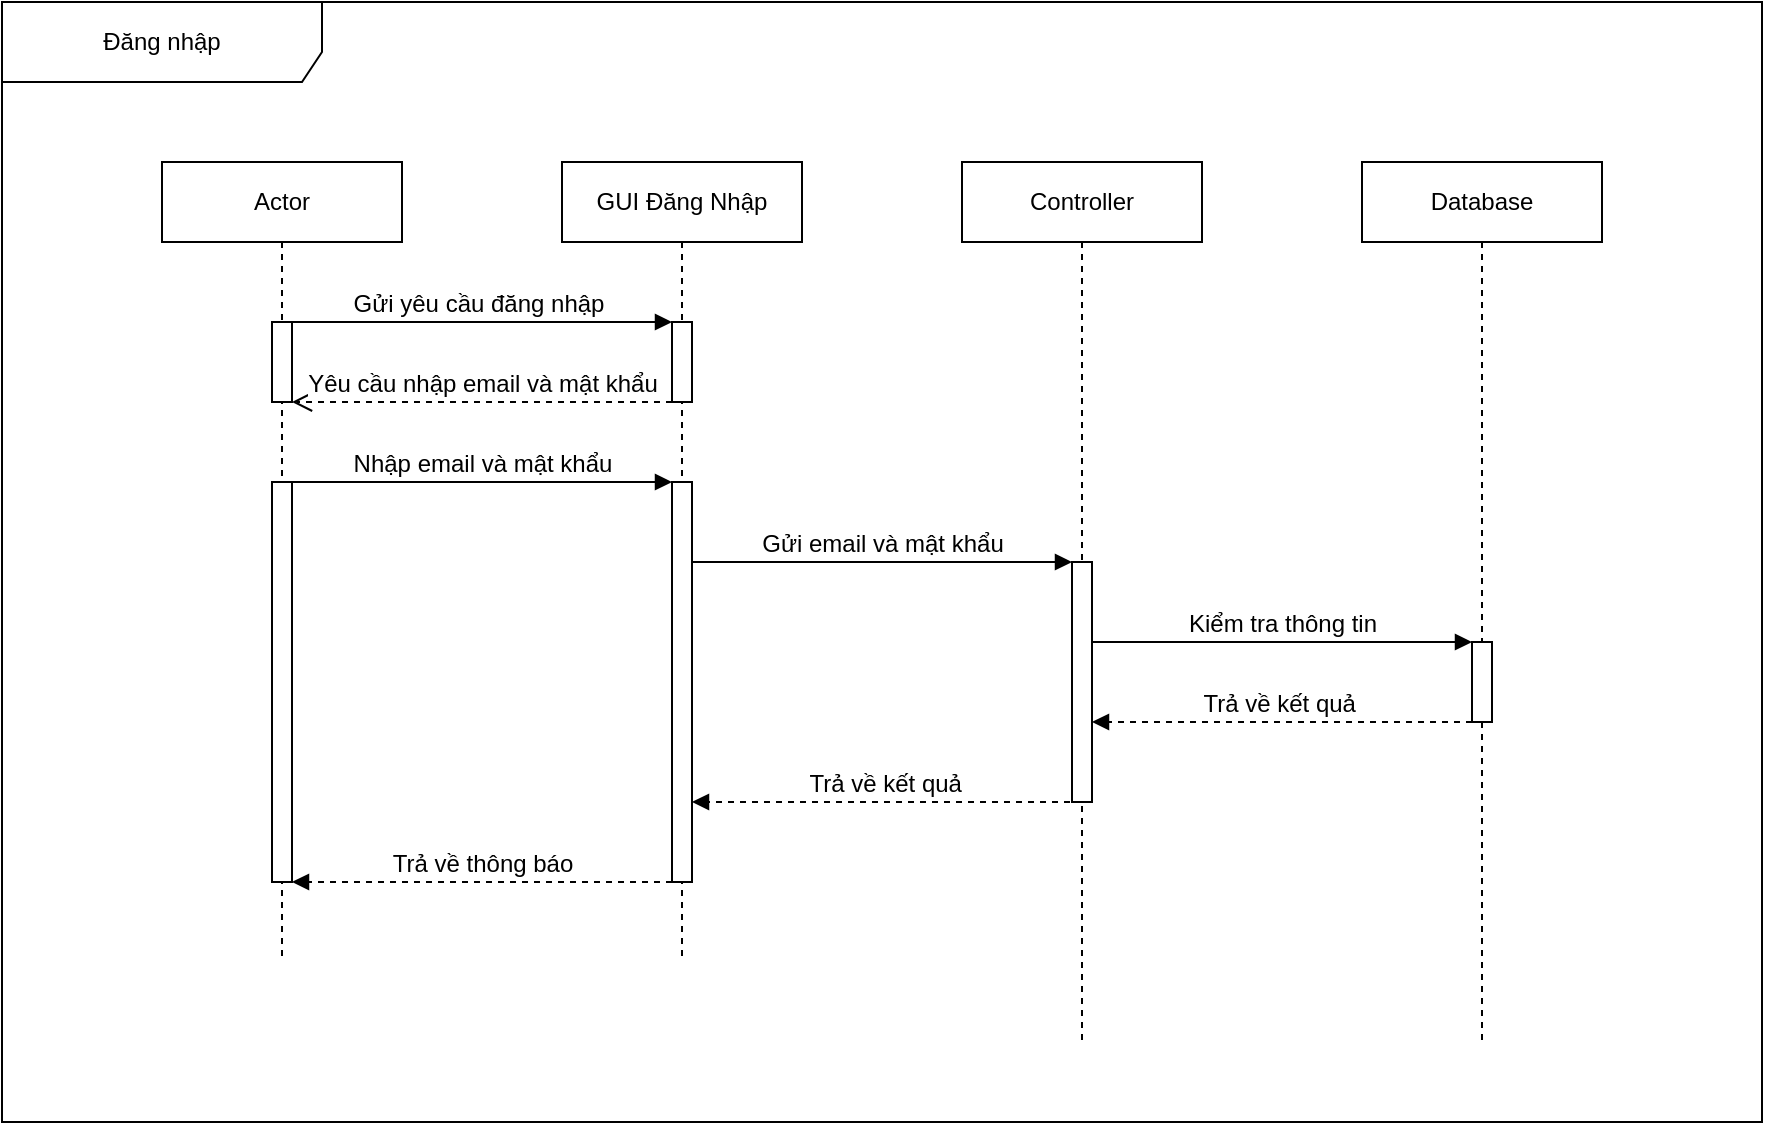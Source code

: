 <mxfile version="21.5.0" type="github" pages="5">
  <diagram name="Trang-1" id="kqEvBP3gmFzNLYqOB89x">
    <mxGraphModel dx="1050" dy="570" grid="1" gridSize="10" guides="1" tooltips="1" connect="1" arrows="1" fold="1" page="1" pageScale="1" pageWidth="827" pageHeight="1169" math="0" shadow="0">
      <root>
        <mxCell id="0" />
        <mxCell id="1" parent="0" />
        <mxCell id="eLs_Z7yCT-JtaALUKhyU-36" value="Actor" style="shape=umlLifeline;perimeter=lifelinePerimeter;whiteSpace=wrap;html=1;container=1;dropTarget=0;collapsible=0;recursiveResize=0;outlineConnect=0;portConstraint=eastwest;newEdgeStyle={&quot;edgeStyle&quot;:&quot;elbowEdgeStyle&quot;,&quot;elbow&quot;:&quot;vertical&quot;,&quot;curved&quot;:0,&quot;rounded&quot;:0};fontSize=12;" parent="1" vertex="1">
          <mxGeometry x="80" y="80" width="120" height="400" as="geometry" />
        </mxCell>
        <mxCell id="eLs_Z7yCT-JtaALUKhyU-21" value="Đăng nhập" style="shape=umlFrame;whiteSpace=wrap;html=1;pointerEvents=0;width=160;height=40;fontSize=12;" parent="1" vertex="1">
          <mxGeometry width="880" height="560" as="geometry" />
        </mxCell>
        <mxCell id="eLs_Z7yCT-JtaALUKhyU-37" value="GUI Đăng Nhập" style="shape=umlLifeline;perimeter=lifelinePerimeter;whiteSpace=wrap;html=1;container=1;dropTarget=0;collapsible=0;recursiveResize=0;outlineConnect=0;portConstraint=eastwest;newEdgeStyle={&quot;edgeStyle&quot;:&quot;elbowEdgeStyle&quot;,&quot;elbow&quot;:&quot;vertical&quot;,&quot;curved&quot;:0,&quot;rounded&quot;:0};fontSize=12;" parent="1" vertex="1">
          <mxGeometry x="280" y="80" width="120" height="400" as="geometry" />
        </mxCell>
        <mxCell id="eLs_Z7yCT-JtaALUKhyU-54" value="" style="html=1;points=[];perimeter=orthogonalPerimeter;outlineConnect=0;targetShapes=umlLifeline;portConstraint=eastwest;newEdgeStyle={&quot;edgeStyle&quot;:&quot;elbowEdgeStyle&quot;,&quot;elbow&quot;:&quot;vertical&quot;,&quot;curved&quot;:0,&quot;rounded&quot;:0};fontSize=12;" parent="eLs_Z7yCT-JtaALUKhyU-37" vertex="1">
          <mxGeometry x="55" y="80" width="10" height="40" as="geometry" />
        </mxCell>
        <mxCell id="eLs_Z7yCT-JtaALUKhyU-60" value="" style="html=1;points=[];perimeter=orthogonalPerimeter;outlineConnect=0;targetShapes=umlLifeline;portConstraint=eastwest;newEdgeStyle={&quot;edgeStyle&quot;:&quot;elbowEdgeStyle&quot;,&quot;elbow&quot;:&quot;vertical&quot;,&quot;curved&quot;:0,&quot;rounded&quot;:0};fontSize=12;" parent="eLs_Z7yCT-JtaALUKhyU-37" vertex="1">
          <mxGeometry x="55" y="160" width="10" height="200" as="geometry" />
        </mxCell>
        <mxCell id="eLs_Z7yCT-JtaALUKhyU-38" value="Controller" style="shape=umlLifeline;perimeter=lifelinePerimeter;whiteSpace=wrap;html=1;container=1;dropTarget=0;collapsible=0;recursiveResize=0;outlineConnect=0;portConstraint=eastwest;newEdgeStyle={&quot;edgeStyle&quot;:&quot;elbowEdgeStyle&quot;,&quot;elbow&quot;:&quot;vertical&quot;,&quot;curved&quot;:0,&quot;rounded&quot;:0};fontSize=12;" parent="1" vertex="1">
          <mxGeometry x="480" y="80" width="120" height="440" as="geometry" />
        </mxCell>
        <mxCell id="eLs_Z7yCT-JtaALUKhyU-62" value="" style="html=1;points=[];perimeter=orthogonalPerimeter;outlineConnect=0;targetShapes=umlLifeline;portConstraint=eastwest;newEdgeStyle={&quot;edgeStyle&quot;:&quot;elbowEdgeStyle&quot;,&quot;elbow&quot;:&quot;vertical&quot;,&quot;curved&quot;:0,&quot;rounded&quot;:0};fontSize=12;" parent="eLs_Z7yCT-JtaALUKhyU-38" vertex="1">
          <mxGeometry x="55" y="200" width="10" height="120" as="geometry" />
        </mxCell>
        <mxCell id="eLs_Z7yCT-JtaALUKhyU-40" value="Database" style="shape=umlLifeline;perimeter=lifelinePerimeter;whiteSpace=wrap;html=1;container=1;dropTarget=0;collapsible=0;recursiveResize=0;outlineConnect=0;portConstraint=eastwest;newEdgeStyle={&quot;edgeStyle&quot;:&quot;elbowEdgeStyle&quot;,&quot;elbow&quot;:&quot;vertical&quot;,&quot;curved&quot;:0,&quot;rounded&quot;:0};fontSize=12;" parent="1" vertex="1">
          <mxGeometry x="680" y="80" width="120" height="440" as="geometry" />
        </mxCell>
        <mxCell id="Iel6YBhDBj-P99PpnSut-1" value="" style="html=1;points=[];perimeter=orthogonalPerimeter;outlineConnect=0;targetShapes=umlLifeline;portConstraint=eastwest;newEdgeStyle={&quot;edgeStyle&quot;:&quot;elbowEdgeStyle&quot;,&quot;elbow&quot;:&quot;vertical&quot;,&quot;curved&quot;:0,&quot;rounded&quot;:0};fontSize=12;" vertex="1" parent="eLs_Z7yCT-JtaALUKhyU-40">
          <mxGeometry x="55" y="240" width="10" height="40" as="geometry" />
        </mxCell>
        <mxCell id="eLs_Z7yCT-JtaALUKhyU-55" value="Gửi yêu cầu đăng nhập" style="html=1;verticalAlign=bottom;endArrow=block;edgeStyle=elbowEdgeStyle;elbow=vertical;curved=0;rounded=0;fontSize=12;" parent="1" source="eLs_Z7yCT-JtaALUKhyU-36" target="eLs_Z7yCT-JtaALUKhyU-54" edge="1">
          <mxGeometry relative="1" as="geometry">
            <mxPoint x="260" y="210" as="sourcePoint" />
            <Array as="points">
              <mxPoint x="290" y="160" />
            </Array>
          </mxGeometry>
        </mxCell>
        <mxCell id="eLs_Z7yCT-JtaALUKhyU-56" value="Yêu cầu nhập email và mật khẩu" style="html=1;verticalAlign=bottom;endArrow=open;dashed=1;endSize=8;edgeStyle=elbowEdgeStyle;elbow=vertical;curved=0;rounded=0;fontSize=12;" parent="1" source="eLs_Z7yCT-JtaALUKhyU-54" target="Iel6YBhDBj-P99PpnSut-2" edge="1">
          <mxGeometry relative="1" as="geometry">
            <mxPoint x="140" y="200" as="targetPoint" />
            <Array as="points">
              <mxPoint x="230" y="200" />
              <mxPoint x="300" y="240" />
            </Array>
          </mxGeometry>
        </mxCell>
        <mxCell id="eLs_Z7yCT-JtaALUKhyU-57" value="" style="html=1;points=[];perimeter=orthogonalPerimeter;outlineConnect=0;targetShapes=umlLifeline;portConstraint=eastwest;newEdgeStyle={&quot;edgeStyle&quot;:&quot;elbowEdgeStyle&quot;,&quot;elbow&quot;:&quot;vertical&quot;,&quot;curved&quot;:0,&quot;rounded&quot;:0};fontSize=12;" parent="1" vertex="1">
          <mxGeometry x="135" y="240" width="10" height="200" as="geometry" />
        </mxCell>
        <mxCell id="eLs_Z7yCT-JtaALUKhyU-61" value="Nhập email và mật khẩu" style="html=1;verticalAlign=bottom;endArrow=block;edgeStyle=elbowEdgeStyle;elbow=vertical;curved=0;rounded=0;fontSize=12;" parent="1" source="eLs_Z7yCT-JtaALUKhyU-57" target="eLs_Z7yCT-JtaALUKhyU-60" edge="1">
          <mxGeometry relative="1" as="geometry">
            <mxPoint x="140" y="320" as="sourcePoint" />
            <Array as="points">
              <mxPoint x="210" y="240" />
              <mxPoint x="250" y="280" />
              <mxPoint x="290" y="320" />
            </Array>
          </mxGeometry>
        </mxCell>
        <mxCell id="eLs_Z7yCT-JtaALUKhyU-69" value="Trả về kết quả&amp;nbsp;" style="html=1;verticalAlign=bottom;endArrow=block;edgeStyle=elbowEdgeStyle;elbow=vertical;curved=0;rounded=0;dashed=1;fontSize=12;" parent="1" source="Iel6YBhDBj-P99PpnSut-1" target="eLs_Z7yCT-JtaALUKhyU-62" edge="1">
          <mxGeometry relative="1" as="geometry">
            <mxPoint x="739.5" y="400" as="sourcePoint" />
            <Array as="points">
              <mxPoint x="660" y="360" />
              <mxPoint x="630" y="540" />
              <mxPoint x="680" y="630" />
              <mxPoint x="670" y="540" />
              <mxPoint x="620" y="580" />
              <mxPoint x="520" y="580" />
              <mxPoint x="690" y="620" />
              <mxPoint x="700" y="510" />
            </Array>
            <mxPoint x="539.5" y="400" as="targetPoint" />
            <mxPoint as="offset" />
          </mxGeometry>
        </mxCell>
        <mxCell id="eLs_Z7yCT-JtaALUKhyU-70" value="Trả về thông báo" style="html=1;verticalAlign=bottom;endArrow=block;edgeStyle=elbowEdgeStyle;elbow=vertical;curved=0;rounded=0;dashed=1;fontSize=12;" parent="1" source="eLs_Z7yCT-JtaALUKhyU-60" edge="1" target="eLs_Z7yCT-JtaALUKhyU-57">
          <mxGeometry relative="1" as="geometry">
            <mxPoint x="540" y="480" as="sourcePoint" />
            <Array as="points">
              <mxPoint x="150" y="440" />
              <mxPoint x="230" y="480" />
              <mxPoint x="250" y="440" />
              <mxPoint x="220" y="480" />
              <mxPoint x="420" y="520" />
              <mxPoint x="320" y="520" />
              <mxPoint x="490" y="560" />
              <mxPoint x="500" y="450" />
            </Array>
            <mxPoint x="140" y="440" as="targetPoint" />
            <mxPoint as="offset" />
          </mxGeometry>
        </mxCell>
        <mxCell id="eLs_Z7yCT-JtaALUKhyU-63" value="Gửi email và mật khẩu" style="html=1;verticalAlign=bottom;endArrow=block;edgeStyle=elbowEdgeStyle;elbow=vertical;curved=0;rounded=0;fontSize=12;" parent="1" source="eLs_Z7yCT-JtaALUKhyU-60" target="eLs_Z7yCT-JtaALUKhyU-62" edge="1">
          <mxGeometry relative="1" as="geometry">
            <mxPoint x="350" y="280" as="sourcePoint" />
            <Array as="points">
              <mxPoint x="450" y="280" />
              <mxPoint x="490" y="360" />
            </Array>
          </mxGeometry>
        </mxCell>
        <mxCell id="eLs_Z7yCT-JtaALUKhyU-66" value="Kiểm tra thông tin" style="html=1;verticalAlign=bottom;endArrow=block;edgeStyle=elbowEdgeStyle;elbow=vertical;curved=0;rounded=0;fontSize=12;" parent="1" source="eLs_Z7yCT-JtaALUKhyU-62" edge="1">
          <mxGeometry relative="1" as="geometry">
            <mxPoint x="550" y="320" as="sourcePoint" />
            <Array as="points">
              <mxPoint x="610" y="320" />
              <mxPoint x="580" y="280" />
              <mxPoint x="650" y="360" />
              <mxPoint x="690" y="400" />
            </Array>
            <mxPoint x="735" y="320" as="targetPoint" />
          </mxGeometry>
        </mxCell>
        <mxCell id="TIxTMh1Pb6L9ksQE2Itz-3" value="Trả về kết quả&amp;nbsp;" style="html=1;verticalAlign=bottom;endArrow=block;edgeStyle=elbowEdgeStyle;elbow=vertical;curved=0;rounded=0;dashed=1;fontSize=12;" edge="1" parent="1" target="eLs_Z7yCT-JtaALUKhyU-60">
          <mxGeometry relative="1" as="geometry">
            <mxPoint x="540" y="400" as="sourcePoint" />
            <Array as="points">
              <mxPoint x="490" y="400" />
              <mxPoint x="447.75" y="440" />
              <mxPoint x="427.75" y="580" />
              <mxPoint x="477.75" y="670" />
              <mxPoint x="467.75" y="580" />
              <mxPoint x="417.75" y="620" />
              <mxPoint x="317.75" y="620" />
              <mxPoint x="487.75" y="660" />
              <mxPoint x="497.75" y="550" />
            </Array>
            <mxPoint x="380" y="450" as="targetPoint" />
            <mxPoint as="offset" />
          </mxGeometry>
        </mxCell>
        <mxCell id="Iel6YBhDBj-P99PpnSut-2" value="" style="html=1;points=[];perimeter=orthogonalPerimeter;outlineConnect=0;targetShapes=umlLifeline;portConstraint=eastwest;newEdgeStyle={&quot;edgeStyle&quot;:&quot;elbowEdgeStyle&quot;,&quot;elbow&quot;:&quot;vertical&quot;,&quot;curved&quot;:0,&quot;rounded&quot;:0};fontSize=12;" vertex="1" parent="1">
          <mxGeometry x="135" y="160" width="10" height="40" as="geometry" />
        </mxCell>
      </root>
    </mxGraphModel>
  </diagram>
  <diagram id="C_eQj2V3PmS9JnJ9E9m8" name="đăng ký">
    <mxGraphModel dx="1235" dy="671" grid="1" gridSize="10" guides="1" tooltips="1" connect="1" arrows="1" fold="1" page="1" pageScale="1" pageWidth="827" pageHeight="1169" math="0" shadow="0">
      <root>
        <mxCell id="0" />
        <mxCell id="1" parent="0" />
        <mxCell id="uPuSr0p0KBHJuXVwxueS-1" value="Actor" style="shape=umlLifeline;perimeter=lifelinePerimeter;whiteSpace=wrap;html=1;container=1;dropTarget=0;collapsible=0;recursiveResize=0;outlineConnect=0;portConstraint=eastwest;newEdgeStyle={&quot;edgeStyle&quot;:&quot;elbowEdgeStyle&quot;,&quot;elbow&quot;:&quot;vertical&quot;,&quot;curved&quot;:0,&quot;rounded&quot;:0};fontSize=12;" parent="1" vertex="1">
          <mxGeometry x="80" y="80" width="120" height="440" as="geometry" />
        </mxCell>
        <mxCell id="uPuSr0p0KBHJuXVwxueS-2" value="Đăng ký" style="shape=umlFrame;whiteSpace=wrap;html=1;pointerEvents=0;width=160;height=40;fontSize=12;" parent="1" vertex="1">
          <mxGeometry width="880" height="600" as="geometry" />
        </mxCell>
        <mxCell id="uPuSr0p0KBHJuXVwxueS-3" value="GUI Đăng Ký" style="shape=umlLifeline;perimeter=lifelinePerimeter;whiteSpace=wrap;html=1;container=1;dropTarget=0;collapsible=0;recursiveResize=0;outlineConnect=0;portConstraint=eastwest;newEdgeStyle={&quot;edgeStyle&quot;:&quot;elbowEdgeStyle&quot;,&quot;elbow&quot;:&quot;vertical&quot;,&quot;curved&quot;:0,&quot;rounded&quot;:0};fontSize=12;" parent="1" vertex="1">
          <mxGeometry x="280" y="80" width="120" height="440" as="geometry" />
        </mxCell>
        <mxCell id="uPuSr0p0KBHJuXVwxueS-4" value="" style="html=1;points=[];perimeter=orthogonalPerimeter;outlineConnect=0;targetShapes=umlLifeline;portConstraint=eastwest;newEdgeStyle={&quot;edgeStyle&quot;:&quot;elbowEdgeStyle&quot;,&quot;elbow&quot;:&quot;vertical&quot;,&quot;curved&quot;:0,&quot;rounded&quot;:0};fontSize=12;" parent="uPuSr0p0KBHJuXVwxueS-3" vertex="1">
          <mxGeometry x="55" y="80" width="10" height="40" as="geometry" />
        </mxCell>
        <mxCell id="uPuSr0p0KBHJuXVwxueS-5" value="" style="html=1;points=[];perimeter=orthogonalPerimeter;outlineConnect=0;targetShapes=umlLifeline;portConstraint=eastwest;newEdgeStyle={&quot;edgeStyle&quot;:&quot;elbowEdgeStyle&quot;,&quot;elbow&quot;:&quot;vertical&quot;,&quot;curved&quot;:0,&quot;rounded&quot;:0};fontSize=12;" parent="uPuSr0p0KBHJuXVwxueS-3" vertex="1">
          <mxGeometry x="55" y="160" width="10" height="240" as="geometry" />
        </mxCell>
        <mxCell id="uPuSr0p0KBHJuXVwxueS-6" value="Controller" style="shape=umlLifeline;perimeter=lifelinePerimeter;whiteSpace=wrap;html=1;container=1;dropTarget=0;collapsible=0;recursiveResize=0;outlineConnect=0;portConstraint=eastwest;newEdgeStyle={&quot;edgeStyle&quot;:&quot;elbowEdgeStyle&quot;,&quot;elbow&quot;:&quot;vertical&quot;,&quot;curved&quot;:0,&quot;rounded&quot;:0};fontSize=12;" parent="1" vertex="1">
          <mxGeometry x="480" y="80" width="120" height="440" as="geometry" />
        </mxCell>
        <mxCell id="huvKDksGNeh_3LdVtkQy-6" value="&lt;font style=&quot;font-size: 12px;&quot;&gt;Kiểm tra thông tin&lt;/font&gt;" style="html=1;align=left;spacingLeft=2;endArrow=block;rounded=0;edgeStyle=orthogonalEdgeStyle;curved=0;rounded=0;fontSize=12;" edge="1" target="huvKDksGNeh_3LdVtkQy-5" parent="uPuSr0p0KBHJuXVwxueS-6">
          <mxGeometry x="-0.009" relative="1" as="geometry">
            <mxPoint x="65" y="210" as="sourcePoint" />
            <Array as="points">
              <mxPoint x="95" y="240" />
            </Array>
            <mxPoint as="offset" />
          </mxGeometry>
        </mxCell>
        <mxCell id="huvKDksGNeh_3LdVtkQy-9" value="" style="html=1;points=[];perimeter=orthogonalPerimeter;outlineConnect=0;targetShapes=umlLifeline;portConstraint=eastwest;newEdgeStyle={&quot;edgeStyle&quot;:&quot;elbowEdgeStyle&quot;,&quot;elbow&quot;:&quot;vertical&quot;,&quot;curved&quot;:0,&quot;rounded&quot;:0};fontSize=12;" vertex="1" parent="uPuSr0p0KBHJuXVwxueS-6">
          <mxGeometry x="55" y="200" width="10" height="160" as="geometry" />
        </mxCell>
        <mxCell id="huvKDksGNeh_3LdVtkQy-5" value="" style="html=1;points=[];perimeter=orthogonalPerimeter;outlineConnect=0;targetShapes=umlLifeline;portConstraint=eastwest;newEdgeStyle={&quot;edgeStyle&quot;:&quot;elbowEdgeStyle&quot;,&quot;elbow&quot;:&quot;vertical&quot;,&quot;curved&quot;:0,&quot;rounded&quot;:0};fontSize=12;" vertex="1" parent="uPuSr0p0KBHJuXVwxueS-6">
          <mxGeometry x="60" y="220" width="10" height="40" as="geometry" />
        </mxCell>
        <mxCell id="uPuSr0p0KBHJuXVwxueS-8" value="Database" style="shape=umlLifeline;perimeter=lifelinePerimeter;whiteSpace=wrap;html=1;container=1;dropTarget=0;collapsible=0;recursiveResize=0;outlineConnect=0;portConstraint=eastwest;newEdgeStyle={&quot;edgeStyle&quot;:&quot;elbowEdgeStyle&quot;,&quot;elbow&quot;:&quot;vertical&quot;,&quot;curved&quot;:0,&quot;rounded&quot;:0};fontSize=12;" parent="1" vertex="1">
          <mxGeometry x="680" y="80" width="120" height="440" as="geometry" />
        </mxCell>
        <mxCell id="FFUo3Mtsr4WiagSzHuj0-2" value="" style="html=1;points=[];perimeter=orthogonalPerimeter;outlineConnect=0;targetShapes=umlLifeline;portConstraint=eastwest;newEdgeStyle={&quot;edgeStyle&quot;:&quot;elbowEdgeStyle&quot;,&quot;elbow&quot;:&quot;vertical&quot;,&quot;curved&quot;:0,&quot;rounded&quot;:0};fontSize=12;" parent="uPuSr0p0KBHJuXVwxueS-8" vertex="1">
          <mxGeometry x="55" y="280" width="10" height="40" as="geometry" />
        </mxCell>
        <mxCell id="FFUo3Mtsr4WiagSzHuj0-3" value="&lt;font style=&quot;font-size: 12px;&quot;&gt;Thêm vào CSDL&lt;/font&gt;" style="html=1;verticalAlign=bottom;endArrow=block;edgeStyle=elbowEdgeStyle;elbow=vertical;curved=0;rounded=0;fontSize=12;" parent="uPuSr0p0KBHJuXVwxueS-8" edge="1" target="FFUo3Mtsr4WiagSzHuj0-2">
          <mxGeometry x="-0.003" relative="1" as="geometry">
            <mxPoint x="-135" y="280" as="sourcePoint" />
            <Array as="points">
              <mxPoint x="-90" y="280" />
              <mxPoint x="-40" y="270" />
              <mxPoint x="-20" y="320" />
              <mxPoint x="-70" y="320" />
              <mxPoint x="-100" y="280" />
              <mxPoint x="-30" y="360" />
              <mxPoint x="10" y="400" />
            </Array>
            <mxPoint x="60" y="320" as="targetPoint" />
            <mxPoint as="offset" />
          </mxGeometry>
        </mxCell>
        <mxCell id="uPuSr0p0KBHJuXVwxueS-15" value="&lt;font style=&quot;font-size: 12px;&quot;&gt;Trả về kết quả&amp;nbsp;&lt;/font&gt;" style="html=1;verticalAlign=bottom;endArrow=block;edgeStyle=elbowEdgeStyle;elbow=vertical;curved=0;rounded=0;dashed=1;fontSize=12;" parent="uPuSr0p0KBHJuXVwxueS-8" source="FFUo3Mtsr4WiagSzHuj0-2" edge="1">
          <mxGeometry relative="1" as="geometry">
            <mxPoint x="-125" y="290" as="sourcePoint" />
            <Array as="points">
              <mxPoint x="-40" y="320" />
              <mxPoint y="450" />
              <mxPoint x="-10" y="360" />
              <mxPoint x="-60" y="400" />
              <mxPoint x="-160" y="400" />
              <mxPoint x="10" y="440" />
              <mxPoint x="20" y="330" />
            </Array>
            <mxPoint x="-135" y="320" as="targetPoint" />
            <mxPoint as="offset" />
          </mxGeometry>
        </mxCell>
        <mxCell id="uPuSr0p0KBHJuXVwxueS-11" value="&lt;font style=&quot;font-size: 12px;&quot;&gt;Gửi yêu cầu đăng ký&lt;/font&gt;" style="html=1;verticalAlign=bottom;endArrow=block;edgeStyle=elbowEdgeStyle;elbow=vertical;curved=0;rounded=0;fontSize=12;" parent="1" source="uPuSr0p0KBHJuXVwxueS-1" target="uPuSr0p0KBHJuXVwxueS-4" edge="1">
          <mxGeometry relative="1" as="geometry">
            <mxPoint x="260" y="210" as="sourcePoint" />
            <Array as="points">
              <mxPoint x="290" y="160" />
            </Array>
          </mxGeometry>
        </mxCell>
        <mxCell id="uPuSr0p0KBHJuXVwxueS-12" value="&lt;font style=&quot;font-size: 12px;&quot;&gt;Yêu cầu nhập thông tin đăng ký&lt;/font&gt;" style="html=1;verticalAlign=bottom;endArrow=open;dashed=1;endSize=8;edgeStyle=elbowEdgeStyle;elbow=vertical;curved=0;rounded=0;fontSize=12;" parent="1" source="uPuSr0p0KBHJuXVwxueS-4" target="huvKDksGNeh_3LdVtkQy-1" edge="1">
          <mxGeometry relative="1" as="geometry">
            <mxPoint x="260" y="285" as="targetPoint" />
            <Array as="points">
              <mxPoint x="230" y="200" />
              <mxPoint x="300" y="240" />
            </Array>
            <mxPoint as="offset" />
          </mxGeometry>
        </mxCell>
        <mxCell id="uPuSr0p0KBHJuXVwxueS-13" value="" style="html=1;points=[];perimeter=orthogonalPerimeter;outlineConnect=0;targetShapes=umlLifeline;portConstraint=eastwest;newEdgeStyle={&quot;edgeStyle&quot;:&quot;elbowEdgeStyle&quot;,&quot;elbow&quot;:&quot;vertical&quot;,&quot;curved&quot;:0,&quot;rounded&quot;:0};fontSize=12;" parent="1" vertex="1">
          <mxGeometry x="135" y="240" width="10" height="240" as="geometry" />
        </mxCell>
        <mxCell id="uPuSr0p0KBHJuXVwxueS-14" value="Nhập đầy đủ thông tin" style="html=1;verticalAlign=bottom;endArrow=block;edgeStyle=elbowEdgeStyle;elbow=vertical;curved=0;rounded=0;fontSize=12;" parent="1" source="uPuSr0p0KBHJuXVwxueS-13" target="uPuSr0p0KBHJuXVwxueS-5" edge="1">
          <mxGeometry relative="1" as="geometry">
            <mxPoint x="140" y="320" as="sourcePoint" />
            <Array as="points">
              <mxPoint x="210" y="240" />
              <mxPoint x="250" y="280" />
              <mxPoint x="290" y="320" />
            </Array>
            <mxPoint as="offset" />
          </mxGeometry>
        </mxCell>
        <mxCell id="uPuSr0p0KBHJuXVwxueS-16" value="&lt;font style=&quot;font-size: 12px;&quot;&gt;Trả về thông báo&lt;/font&gt;" style="html=1;verticalAlign=bottom;endArrow=block;edgeStyle=elbowEdgeStyle;elbow=vertical;curved=0;rounded=0;dashed=1;fontSize=12;" parent="1" source="uPuSr0p0KBHJuXVwxueS-3" edge="1" target="uPuSr0p0KBHJuXVwxueS-13">
          <mxGeometry relative="1" as="geometry">
            <mxPoint x="540" y="480" as="sourcePoint" />
            <Array as="points">
              <mxPoint x="220" y="480" />
              <mxPoint x="420" y="520" />
              <mxPoint x="320" y="520" />
              <mxPoint x="490" y="560" />
              <mxPoint x="500" y="450" />
            </Array>
            <mxPoint x="140" y="480" as="targetPoint" />
            <mxPoint as="offset" />
          </mxGeometry>
        </mxCell>
        <mxCell id="uPuSr0p0KBHJuXVwxueS-17" value="&lt;font style=&quot;font-size: 12px;&quot;&gt;Gửi thông tin đăng ký&lt;/font&gt;" style="html=1;verticalAlign=bottom;endArrow=block;edgeStyle=elbowEdgeStyle;elbow=vertical;curved=0;rounded=0;fontSize=12;" parent="1" source="uPuSr0p0KBHJuXVwxueS-5" edge="1">
          <mxGeometry relative="1" as="geometry">
            <mxPoint x="345" y="320" as="sourcePoint" />
            <Array as="points">
              <mxPoint x="450" y="280" />
              <mxPoint x="490" y="360" />
            </Array>
            <mxPoint x="535" y="280" as="targetPoint" />
          </mxGeometry>
        </mxCell>
        <mxCell id="huvKDksGNeh_3LdVtkQy-1" value="" style="html=1;points=[];perimeter=orthogonalPerimeter;outlineConnect=0;targetShapes=umlLifeline;portConstraint=eastwest;newEdgeStyle={&quot;edgeStyle&quot;:&quot;elbowEdgeStyle&quot;,&quot;elbow&quot;:&quot;vertical&quot;,&quot;curved&quot;:0,&quot;rounded&quot;:0};fontSize=12;" vertex="1" parent="1">
          <mxGeometry x="135" y="160" width="10" height="40" as="geometry" />
        </mxCell>
        <mxCell id="huvKDksGNeh_3LdVtkQy-8" value="&lt;font style=&quot;font-size: 12px;&quot;&gt;Trả về kết quả&amp;nbsp;&lt;/font&gt;" style="html=1;verticalAlign=bottom;endArrow=block;edgeStyle=elbowEdgeStyle;elbow=vertical;curved=0;rounded=0;dashed=1;fontSize=12;" edge="1" parent="1">
          <mxGeometry relative="1" as="geometry">
            <mxPoint x="535" y="440" as="sourcePoint" />
            <Array as="points">
              <mxPoint x="440" y="440" />
              <mxPoint x="480" y="570" />
              <mxPoint x="470" y="480" />
              <mxPoint x="420" y="520" />
              <mxPoint x="320" y="520" />
              <mxPoint x="490" y="560" />
              <mxPoint x="500" y="450" />
            </Array>
            <mxPoint x="345" y="440" as="targetPoint" />
            <mxPoint as="offset" />
          </mxGeometry>
        </mxCell>
      </root>
    </mxGraphModel>
  </diagram>
  <diagram id="bjF7eO4OZfb7oCmPkzZx" name="Trang-3">
    <mxGraphModel dx="1050" dy="1739" grid="1" gridSize="10" guides="1" tooltips="1" connect="1" arrows="1" fold="1" page="1" pageScale="1" pageWidth="827" pageHeight="1169" math="0" shadow="0">
      <root>
        <mxCell id="0" />
        <mxCell id="1" parent="0" />
        <mxCell id="jxARlyC804AjX_sK8DCl-1" value="Actor" style="shape=umlLifeline;perimeter=lifelinePerimeter;whiteSpace=wrap;html=1;container=1;dropTarget=0;collapsible=0;recursiveResize=0;outlineConnect=0;portConstraint=eastwest;newEdgeStyle={&quot;edgeStyle&quot;:&quot;elbowEdgeStyle&quot;,&quot;elbow&quot;:&quot;vertical&quot;,&quot;curved&quot;:0,&quot;rounded&quot;:0};" parent="1" vertex="1">
          <mxGeometry x="80" y="80" width="120" height="720" as="geometry" />
        </mxCell>
        <mxCell id="jxARlyC804AjX_sK8DCl-2" value="Thêm khóa học" style="shape=umlFrame;whiteSpace=wrap;html=1;pointerEvents=0;width=160;height=40;" parent="1" vertex="1">
          <mxGeometry x="40" y="-40" width="800" height="880" as="geometry" />
        </mxCell>
        <mxCell id="jxARlyC804AjX_sK8DCl-3" value="GUI Thêm khóa học" style="shape=umlLifeline;perimeter=lifelinePerimeter;whiteSpace=wrap;html=1;container=1;dropTarget=0;collapsible=0;recursiveResize=0;outlineConnect=0;portConstraint=eastwest;newEdgeStyle={&quot;edgeStyle&quot;:&quot;elbowEdgeStyle&quot;,&quot;elbow&quot;:&quot;vertical&quot;,&quot;curved&quot;:0,&quot;rounded&quot;:0};" parent="1" vertex="1">
          <mxGeometry x="280" y="80" width="120" height="720" as="geometry" />
        </mxCell>
        <mxCell id="jxARlyC804AjX_sK8DCl-4" value="" style="html=1;points=[];perimeter=orthogonalPerimeter;outlineConnect=0;targetShapes=umlLifeline;portConstraint=eastwest;newEdgeStyle={&quot;edgeStyle&quot;:&quot;elbowEdgeStyle&quot;,&quot;elbow&quot;:&quot;vertical&quot;,&quot;curved&quot;:0,&quot;rounded&quot;:0};" parent="jxARlyC804AjX_sK8DCl-3" vertex="1">
          <mxGeometry x="55" y="320" width="10" height="40" as="geometry" />
        </mxCell>
        <mxCell id="jxARlyC804AjX_sK8DCl-5" value="" style="html=1;points=[];perimeter=orthogonalPerimeter;outlineConnect=0;targetShapes=umlLifeline;portConstraint=eastwest;newEdgeStyle={&quot;edgeStyle&quot;:&quot;elbowEdgeStyle&quot;,&quot;elbow&quot;:&quot;vertical&quot;,&quot;curved&quot;:0,&quot;rounded&quot;:0};" parent="jxARlyC804AjX_sK8DCl-3" vertex="1">
          <mxGeometry x="55" y="400" width="10" height="240" as="geometry" />
        </mxCell>
        <mxCell id="jxARlyC804AjX_sK8DCl-27" value="" style="html=1;points=[];perimeter=orthogonalPerimeter;outlineConnect=0;targetShapes=umlLifeline;portConstraint=eastwest;newEdgeStyle={&quot;edgeStyle&quot;:&quot;elbowEdgeStyle&quot;,&quot;elbow&quot;:&quot;vertical&quot;,&quot;curved&quot;:0,&quot;rounded&quot;:0};" parent="jxARlyC804AjX_sK8DCl-3" vertex="1">
          <mxGeometry x="55" y="80" width="10" height="200" as="geometry" />
        </mxCell>
        <mxCell id="jxARlyC804AjX_sK8DCl-6" value="Controller" style="shape=umlLifeline;perimeter=lifelinePerimeter;whiteSpace=wrap;html=1;container=1;dropTarget=0;collapsible=0;recursiveResize=0;outlineConnect=0;portConstraint=eastwest;newEdgeStyle={&quot;edgeStyle&quot;:&quot;elbowEdgeStyle&quot;,&quot;elbow&quot;:&quot;vertical&quot;,&quot;curved&quot;:0,&quot;rounded&quot;:0};" parent="1" vertex="1">
          <mxGeometry x="480" y="80" width="120" height="720" as="geometry" />
        </mxCell>
        <mxCell id="jxARlyC804AjX_sK8DCl-28" value="" style="html=1;points=[];perimeter=orthogonalPerimeter;outlineConnect=0;targetShapes=umlLifeline;portConstraint=eastwest;newEdgeStyle={&quot;edgeStyle&quot;:&quot;elbowEdgeStyle&quot;,&quot;elbow&quot;:&quot;vertical&quot;,&quot;curved&quot;:0,&quot;rounded&quot;:0};" parent="jxARlyC804AjX_sK8DCl-6" vertex="1">
          <mxGeometry x="55" y="120" width="10" height="120" as="geometry" />
        </mxCell>
        <mxCell id="i0fxzxIwN6f1P3FrgqR5-6" value="" style="html=1;points=[];perimeter=orthogonalPerimeter;outlineConnect=0;targetShapes=umlLifeline;portConstraint=eastwest;newEdgeStyle={&quot;edgeStyle&quot;:&quot;elbowEdgeStyle&quot;,&quot;elbow&quot;:&quot;vertical&quot;,&quot;curved&quot;:0,&quot;rounded&quot;:0};" vertex="1" parent="jxARlyC804AjX_sK8DCl-6">
          <mxGeometry x="55" y="440" width="10" height="160" as="geometry" />
        </mxCell>
        <mxCell id="i0fxzxIwN6f1P3FrgqR5-4" value="" style="html=1;points=[];perimeter=orthogonalPerimeter;outlineConnect=0;targetShapes=umlLifeline;portConstraint=eastwest;newEdgeStyle={&quot;edgeStyle&quot;:&quot;elbowEdgeStyle&quot;,&quot;elbow&quot;:&quot;vertical&quot;,&quot;curved&quot;:0,&quot;rounded&quot;:0};fontSize=12;" vertex="1" parent="jxARlyC804AjX_sK8DCl-6">
          <mxGeometry x="60" y="460" width="10" height="40" as="geometry" />
        </mxCell>
        <mxCell id="i0fxzxIwN6f1P3FrgqR5-3" value="&lt;font style=&quot;font-size: 12px;&quot;&gt;Kiểm tra thông tin&lt;/font&gt;" style="html=1;align=left;spacingLeft=2;endArrow=block;rounded=0;edgeStyle=orthogonalEdgeStyle;curved=0;rounded=0;fontSize=12;" edge="1" parent="jxARlyC804AjX_sK8DCl-6" target="i0fxzxIwN6f1P3FrgqR5-4" source="i0fxzxIwN6f1P3FrgqR5-6">
          <mxGeometry x="-0.009" relative="1" as="geometry">
            <mxPoint x="65" y="480" as="sourcePoint" />
            <Array as="points">
              <mxPoint x="95" y="450" />
              <mxPoint x="95" y="480" />
            </Array>
            <mxPoint as="offset" />
          </mxGeometry>
        </mxCell>
        <mxCell id="jxARlyC804AjX_sK8DCl-8" value="Database" style="shape=umlLifeline;perimeter=lifelinePerimeter;whiteSpace=wrap;html=1;container=1;dropTarget=0;collapsible=0;recursiveResize=0;outlineConnect=0;portConstraint=eastwest;newEdgeStyle={&quot;edgeStyle&quot;:&quot;elbowEdgeStyle&quot;,&quot;elbow&quot;:&quot;vertical&quot;,&quot;curved&quot;:0,&quot;rounded&quot;:0};" parent="1" vertex="1">
          <mxGeometry x="680" y="80" width="120" height="720" as="geometry" />
        </mxCell>
        <mxCell id="jxARlyC804AjX_sK8DCl-10" value="" style="html=1;points=[];perimeter=orthogonalPerimeter;outlineConnect=0;targetShapes=umlLifeline;portConstraint=eastwest;newEdgeStyle={&quot;edgeStyle&quot;:&quot;elbowEdgeStyle&quot;,&quot;elbow&quot;:&quot;vertical&quot;,&quot;curved&quot;:0,&quot;rounded&quot;:0};" parent="jxARlyC804AjX_sK8DCl-8" vertex="1">
          <mxGeometry x="55" y="520" width="10" height="40" as="geometry" />
        </mxCell>
        <mxCell id="jxARlyC804AjX_sK8DCl-30" value="" style="html=1;points=[];perimeter=orthogonalPerimeter;outlineConnect=0;targetShapes=umlLifeline;portConstraint=eastwest;newEdgeStyle={&quot;edgeStyle&quot;:&quot;elbowEdgeStyle&quot;,&quot;elbow&quot;:&quot;vertical&quot;,&quot;curved&quot;:0,&quot;rounded&quot;:0};" parent="jxARlyC804AjX_sK8DCl-8" vertex="1">
          <mxGeometry x="55" y="160" width="10" height="40" as="geometry" />
        </mxCell>
        <mxCell id="jxARlyC804AjX_sK8DCl-12" value="Gửi yêu cầu thêm khóa học" style="html=1;verticalAlign=bottom;endArrow=block;edgeStyle=elbowEdgeStyle;elbow=vertical;curved=0;rounded=0;" parent="1" source="Mbu7Osp7kIRXXA8546yP-3" target="jxARlyC804AjX_sK8DCl-4" edge="1">
          <mxGeometry relative="1" as="geometry">
            <mxPoint x="135" y="400" as="sourcePoint" />
            <Array as="points">
              <mxPoint x="281" y="400" />
            </Array>
            <mxPoint x="335.5" y="440" as="targetPoint" />
          </mxGeometry>
        </mxCell>
        <mxCell id="jxARlyC804AjX_sK8DCl-13" value="Yêu cầu nhập thông tin khóa học" style="html=1;verticalAlign=bottom;endArrow=open;dashed=1;endSize=8;edgeStyle=elbowEdgeStyle;elbow=vertical;curved=0;rounded=0;" parent="1" target="Mbu7Osp7kIRXXA8546yP-3" edge="1">
          <mxGeometry relative="1" as="geometry">
            <mxPoint x="135" y="480" as="targetPoint" />
            <Array as="points">
              <mxPoint x="295" y="440" />
            </Array>
            <mxPoint as="offset" />
            <mxPoint x="330" y="440" as="sourcePoint" />
          </mxGeometry>
        </mxCell>
        <mxCell id="jxARlyC804AjX_sK8DCl-14" value="" style="html=1;points=[];perimeter=orthogonalPerimeter;outlineConnect=0;targetShapes=umlLifeline;portConstraint=eastwest;newEdgeStyle={&quot;edgeStyle&quot;:&quot;elbowEdgeStyle&quot;,&quot;elbow&quot;:&quot;vertical&quot;,&quot;curved&quot;:0,&quot;rounded&quot;:0};" parent="1" vertex="1">
          <mxGeometry x="135" y="470" width="10" height="290" as="geometry" />
        </mxCell>
        <mxCell id="jxARlyC804AjX_sK8DCl-15" value="Nhập đầy đủ thông tin" style="html=1;verticalAlign=bottom;endArrow=block;edgeStyle=elbowEdgeStyle;elbow=vertical;curved=0;rounded=0;" parent="1" source="jxARlyC804AjX_sK8DCl-14" target="jxARlyC804AjX_sK8DCl-5" edge="1">
          <mxGeometry x="-0.316" y="10" relative="1" as="geometry">
            <mxPoint x="145" y="480" as="sourcePoint" />
            <Array as="points">
              <mxPoint x="210" y="480" />
              <mxPoint x="210" y="440" />
              <mxPoint x="250" y="480" />
              <mxPoint x="290" y="520" />
            </Array>
            <mxPoint as="offset" />
            <mxPoint x="340" y="520" as="targetPoint" />
          </mxGeometry>
        </mxCell>
        <mxCell id="jxARlyC804AjX_sK8DCl-16" value="Trả về kết quả&amp;nbsp;" style="html=1;verticalAlign=bottom;endArrow=block;edgeStyle=elbowEdgeStyle;elbow=vertical;curved=0;rounded=0;dashed=1;" parent="1" target="i0fxzxIwN6f1P3FrgqR5-6" edge="1">
          <mxGeometry relative="1" as="geometry">
            <mxPoint x="735" y="640" as="sourcePoint" />
            <Array as="points">
              <mxPoint x="590" y="640" />
              <mxPoint x="640" y="680" />
              <mxPoint x="590" y="660" />
              <mxPoint x="630" y="620" />
              <mxPoint x="680" y="710" />
              <mxPoint x="670" y="620" />
              <mxPoint x="620" y="660" />
              <mxPoint x="520" y="660" />
              <mxPoint x="690" y="700" />
              <mxPoint x="700" y="590" />
            </Array>
            <mxPoint x="540" y="640" as="targetPoint" />
            <mxPoint as="offset" />
          </mxGeometry>
        </mxCell>
        <mxCell id="jxARlyC804AjX_sK8DCl-18" value="Gửi thông tin khóa học" style="html=1;verticalAlign=bottom;endArrow=block;edgeStyle=elbowEdgeStyle;elbow=vertical;curved=0;rounded=0;" parent="1" source="jxARlyC804AjX_sK8DCl-5" edge="1">
          <mxGeometry relative="1" as="geometry">
            <mxPoint x="340" y="480" as="sourcePoint" />
            <Array as="points">
              <mxPoint x="390" y="520" />
              <mxPoint x="445" y="480" />
              <mxPoint x="485" y="560" />
            </Array>
            <mxPoint x="535" y="520" as="targetPoint" />
          </mxGeometry>
        </mxCell>
        <mxCell id="jxARlyC804AjX_sK8DCl-19" value="Thêm vào cơ sở dữ liệu" style="html=1;verticalAlign=bottom;endArrow=block;edgeStyle=elbowEdgeStyle;elbow=vertical;curved=0;rounded=0;" parent="1" edge="1" target="jxARlyC804AjX_sK8DCl-10" source="i0fxzxIwN6f1P3FrgqR5-6">
          <mxGeometry relative="1" as="geometry">
            <mxPoint x="540" y="640" as="sourcePoint" />
            <Array as="points">
              <mxPoint x="580" y="600" />
              <mxPoint x="585" y="640" />
              <mxPoint x="615" y="620" />
              <mxPoint x="660" y="660" />
              <mxPoint x="610" y="660" />
              <mxPoint x="580" y="620" />
              <mxPoint x="650" y="700" />
              <mxPoint x="690" y="740" />
            </Array>
            <mxPoint x="735.0" y="660" as="targetPoint" />
          </mxGeometry>
        </mxCell>
        <mxCell id="jxARlyC804AjX_sK8DCl-26" value="Chọn Quản lý khóa học" style="html=1;verticalAlign=bottom;endArrow=block;edgeStyle=elbowEdgeStyle;elbow=vertical;curved=0;rounded=0;" parent="1" source="jxARlyC804AjX_sK8DCl-1" edge="1">
          <mxGeometry relative="1" as="geometry">
            <mxPoint x="145" y="160" as="sourcePoint" />
            <Array as="points">
              <mxPoint x="295" y="160" />
            </Array>
            <mxPoint x="340" y="160" as="targetPoint" />
          </mxGeometry>
        </mxCell>
        <mxCell id="jxARlyC804AjX_sK8DCl-29" value="Yêu cầu hiển thị danh sách khóa học" style="html=1;verticalAlign=bottom;endArrow=block;edgeStyle=elbowEdgeStyle;elbow=vertical;curved=0;rounded=0;" parent="1" edge="1" target="jxARlyC804AjX_sK8DCl-28" source="jxARlyC804AjX_sK8DCl-27">
          <mxGeometry relative="1" as="geometry">
            <mxPoint x="340" y="200" as="sourcePoint" />
            <Array as="points">
              <mxPoint x="495" y="200" />
            </Array>
            <mxPoint x="540" y="200" as="targetPoint" />
          </mxGeometry>
        </mxCell>
        <mxCell id="jxARlyC804AjX_sK8DCl-31" value="Yêu cầu hiển thị danh sách khóa học" style="html=1;verticalAlign=bottom;endArrow=block;edgeStyle=elbowEdgeStyle;elbow=vertical;curved=0;rounded=0;" parent="1" edge="1" source="jxARlyC804AjX_sK8DCl-28">
          <mxGeometry relative="1" as="geometry">
            <mxPoint x="550" y="240" as="sourcePoint" />
            <Array as="points">
              <mxPoint x="695" y="240" />
            </Array>
            <mxPoint x="740" y="240" as="targetPoint" />
          </mxGeometry>
        </mxCell>
        <mxCell id="jxARlyC804AjX_sK8DCl-32" value="Hiển thị danh sách khóa học" style="html=1;verticalAlign=bottom;endArrow=block;elbow=vertical;rounded=0;dashed=1;" parent="1" edge="1">
          <mxGeometry relative="1" as="geometry">
            <mxPoint x="335" y="360" as="sourcePoint" />
            <mxPoint x="145" y="360" as="targetPoint" />
            <mxPoint as="offset" />
          </mxGeometry>
        </mxCell>
        <mxCell id="DI2Tim7mQsU5nPudgKgo-1" value="" style="html=1;points=[];perimeter=orthogonalPerimeter;outlineConnect=0;targetShapes=umlLifeline;portConstraint=eastwest;newEdgeStyle={&quot;edgeStyle&quot;:&quot;elbowEdgeStyle&quot;,&quot;elbow&quot;:&quot;vertical&quot;,&quot;curved&quot;:0,&quot;rounded&quot;:0};" vertex="1" parent="1">
          <mxGeometry x="135" y="160" width="10" height="200" as="geometry" />
        </mxCell>
        <mxCell id="xstCoJZ4aosY4TzjuTOV-1" value="Trả về danh sách khóa học" style="html=1;verticalAlign=bottom;endArrow=block;elbow=vertical;rounded=0;dashed=1;" edge="1" parent="1" target="jxARlyC804AjX_sK8DCl-28">
          <mxGeometry relative="1" as="geometry">
            <mxPoint x="740" y="280" as="sourcePoint" />
            <mxPoint x="550" y="280" as="targetPoint" />
            <mxPoint as="offset" />
          </mxGeometry>
        </mxCell>
        <mxCell id="xstCoJZ4aosY4TzjuTOV-2" value="Trả về danh sách khóa học" style="html=1;verticalAlign=bottom;endArrow=block;elbow=vertical;rounded=0;dashed=1;" edge="1" parent="1" target="jxARlyC804AjX_sK8DCl-27">
          <mxGeometry relative="1" as="geometry">
            <mxPoint x="537.5" y="320" as="sourcePoint" />
            <mxPoint x="342.5" y="320" as="targetPoint" />
            <mxPoint as="offset" />
          </mxGeometry>
        </mxCell>
        <mxCell id="i0fxzxIwN6f1P3FrgqR5-7" value="Trả về kết quả&amp;nbsp;" style="html=1;verticalAlign=bottom;endArrow=block;edgeStyle=elbowEdgeStyle;elbow=vertical;curved=0;rounded=0;dashed=1;" edge="1" parent="1" source="i0fxzxIwN6f1P3FrgqR5-6" target="jxARlyC804AjX_sK8DCl-5">
          <mxGeometry relative="1" as="geometry">
            <mxPoint x="535" y="680" as="sourcePoint" />
            <Array as="points">
              <mxPoint x="400" y="680" />
              <mxPoint x="440" y="720" />
              <mxPoint x="390" y="700" />
              <mxPoint x="430" y="660" />
              <mxPoint x="480" y="750" />
              <mxPoint x="470" y="660" />
              <mxPoint x="420" y="700" />
              <mxPoint x="320" y="700" />
              <mxPoint x="490" y="740" />
              <mxPoint x="500" y="630" />
            </Array>
            <mxPoint x="345" y="720" as="targetPoint" />
            <mxPoint as="offset" />
          </mxGeometry>
        </mxCell>
        <mxCell id="i0fxzxIwN6f1P3FrgqR5-8" value="Trả về kết quả&amp;nbsp;" style="html=1;verticalAlign=bottom;endArrow=block;edgeStyle=elbowEdgeStyle;elbow=vertical;curved=0;rounded=0;dashed=1;" edge="1" parent="1" source="jxARlyC804AjX_sK8DCl-5" target="jxARlyC804AjX_sK8DCl-14">
          <mxGeometry relative="1" as="geometry">
            <mxPoint x="335" y="720" as="sourcePoint" />
            <Array as="points">
              <mxPoint x="270" y="720" />
              <mxPoint x="240" y="760" />
              <mxPoint x="190" y="740" />
              <mxPoint x="230" y="700" />
              <mxPoint x="280" y="790" />
              <mxPoint x="270" y="700" />
              <mxPoint x="220" y="740" />
              <mxPoint x="120" y="740" />
              <mxPoint x="290" y="780" />
              <mxPoint x="300" y="670" />
            </Array>
            <mxPoint x="145" y="760" as="targetPoint" />
            <mxPoint as="offset" />
          </mxGeometry>
        </mxCell>
        <mxCell id="Mbu7Osp7kIRXXA8546yP-3" value="" style="html=1;points=[];perimeter=orthogonalPerimeter;outlineConnect=0;targetShapes=umlLifeline;portConstraint=eastwest;newEdgeStyle={&quot;edgeStyle&quot;:&quot;elbowEdgeStyle&quot;,&quot;elbow&quot;:&quot;vertical&quot;,&quot;curved&quot;:0,&quot;rounded&quot;:0};" vertex="1" parent="1">
          <mxGeometry x="135" y="400" width="10" height="40" as="geometry" />
        </mxCell>
      </root>
    </mxGraphModel>
  </diagram>
  <diagram id="UhIckKwuTN050NJxfLTI" name="xóa tk">
    <mxGraphModel dx="1050" dy="570" grid="1" gridSize="10" guides="1" tooltips="1" connect="1" arrows="1" fold="1" page="1" pageScale="1" pageWidth="827" pageHeight="1169" math="0" shadow="0">
      <root>
        <mxCell id="0" />
        <mxCell id="1" parent="0" />
        <mxCell id="yu-viktQDRsGbudsxxQ1-1" value="Actor" style="shape=umlLifeline;perimeter=lifelinePerimeter;whiteSpace=wrap;html=1;container=1;dropTarget=0;collapsible=0;recursiveResize=0;outlineConnect=0;portConstraint=eastwest;newEdgeStyle={&quot;edgeStyle&quot;:&quot;elbowEdgeStyle&quot;,&quot;elbow&quot;:&quot;vertical&quot;,&quot;curved&quot;:0,&quot;rounded&quot;:0};" parent="1" vertex="1">
          <mxGeometry x="80" y="80" width="120" height="400" as="geometry" />
        </mxCell>
        <mxCell id="yu-viktQDRsGbudsxxQ1-2" value="Xóa khóa học" style="shape=umlFrame;whiteSpace=wrap;html=1;pointerEvents=0;width=160;height=40;" parent="1" vertex="1">
          <mxGeometry width="880" height="520" as="geometry" />
        </mxCell>
        <mxCell id="yu-viktQDRsGbudsxxQ1-3" value="GUI xóa khóa học" style="shape=umlLifeline;perimeter=lifelinePerimeter;whiteSpace=wrap;html=1;container=1;dropTarget=0;collapsible=0;recursiveResize=0;outlineConnect=0;portConstraint=eastwest;newEdgeStyle={&quot;edgeStyle&quot;:&quot;elbowEdgeStyle&quot;,&quot;elbow&quot;:&quot;vertical&quot;,&quot;curved&quot;:0,&quot;rounded&quot;:0};" parent="1" vertex="1">
          <mxGeometry x="280" y="80" width="120" height="400" as="geometry" />
        </mxCell>
        <mxCell id="yu-viktQDRsGbudsxxQ1-4" value="" style="html=1;points=[];perimeter=orthogonalPerimeter;outlineConnect=0;targetShapes=umlLifeline;portConstraint=eastwest;newEdgeStyle={&quot;edgeStyle&quot;:&quot;elbowEdgeStyle&quot;,&quot;elbow&quot;:&quot;vertical&quot;,&quot;curved&quot;:0,&quot;rounded&quot;:0};" parent="yu-viktQDRsGbudsxxQ1-3" vertex="1">
          <mxGeometry x="55" y="80" width="10" height="40" as="geometry" />
        </mxCell>
        <mxCell id="yu-viktQDRsGbudsxxQ1-5" value="" style="html=1;points=[];perimeter=orthogonalPerimeter;outlineConnect=0;targetShapes=umlLifeline;portConstraint=eastwest;newEdgeStyle={&quot;edgeStyle&quot;:&quot;elbowEdgeStyle&quot;,&quot;elbow&quot;:&quot;vertical&quot;,&quot;curved&quot;:0,&quot;rounded&quot;:0};" parent="yu-viktQDRsGbudsxxQ1-3" vertex="1">
          <mxGeometry x="55" y="160" width="10" height="200" as="geometry" />
        </mxCell>
        <mxCell id="yu-viktQDRsGbudsxxQ1-6" value="Controller" style="shape=umlLifeline;perimeter=lifelinePerimeter;whiteSpace=wrap;html=1;container=1;dropTarget=0;collapsible=0;recursiveResize=0;outlineConnect=0;portConstraint=eastwest;newEdgeStyle={&quot;edgeStyle&quot;:&quot;elbowEdgeStyle&quot;,&quot;elbow&quot;:&quot;vertical&quot;,&quot;curved&quot;:0,&quot;rounded&quot;:0};" parent="1" vertex="1">
          <mxGeometry x="480" y="80" width="120" height="400" as="geometry" />
        </mxCell>
        <mxCell id="yu-viktQDRsGbudsxxQ1-7" value="" style="html=1;points=[];perimeter=orthogonalPerimeter;outlineConnect=0;targetShapes=umlLifeline;portConstraint=eastwest;newEdgeStyle={&quot;edgeStyle&quot;:&quot;elbowEdgeStyle&quot;,&quot;elbow&quot;:&quot;vertical&quot;,&quot;curved&quot;:0,&quot;rounded&quot;:0};" parent="yu-viktQDRsGbudsxxQ1-6" vertex="1">
          <mxGeometry x="55" y="200" width="10" height="120" as="geometry" />
        </mxCell>
        <mxCell id="yu-viktQDRsGbudsxxQ1-8" value="Database" style="shape=umlLifeline;perimeter=lifelinePerimeter;whiteSpace=wrap;html=1;container=1;dropTarget=0;collapsible=0;recursiveResize=0;outlineConnect=0;portConstraint=eastwest;newEdgeStyle={&quot;edgeStyle&quot;:&quot;elbowEdgeStyle&quot;,&quot;elbow&quot;:&quot;vertical&quot;,&quot;curved&quot;:0,&quot;rounded&quot;:0};" parent="1" vertex="1">
          <mxGeometry x="680" y="80" width="120" height="400" as="geometry" />
        </mxCell>
        <mxCell id="KsmxNi36IFiUbIgvU9Tz-1" value="" style="html=1;points=[];perimeter=orthogonalPerimeter;outlineConnect=0;targetShapes=umlLifeline;portConstraint=eastwest;newEdgeStyle={&quot;edgeStyle&quot;:&quot;elbowEdgeStyle&quot;,&quot;elbow&quot;:&quot;vertical&quot;,&quot;curved&quot;:0,&quot;rounded&quot;:0};" vertex="1" parent="yu-viktQDRsGbudsxxQ1-8">
          <mxGeometry x="55" y="240" width="10" height="40" as="geometry" />
        </mxCell>
        <mxCell id="yu-viktQDRsGbudsxxQ1-11" value="Gửi yêu cầu xóa khóa học" style="html=1;verticalAlign=bottom;endArrow=block;edgeStyle=elbowEdgeStyle;elbow=vertical;curved=0;rounded=0;" parent="1" source="yu-viktQDRsGbudsxxQ1-1" target="yu-viktQDRsGbudsxxQ1-4" edge="1">
          <mxGeometry relative="1" as="geometry">
            <mxPoint x="260" y="210" as="sourcePoint" />
            <Array as="points">
              <mxPoint x="290" y="160" />
            </Array>
          </mxGeometry>
        </mxCell>
        <mxCell id="yu-viktQDRsGbudsxxQ1-12" value="Yêu cầu xác nhận xóa" style="html=1;verticalAlign=bottom;endArrow=open;dashed=1;endSize=8;edgeStyle=elbowEdgeStyle;elbow=vertical;curved=0;rounded=0;" parent="1" source="yu-viktQDRsGbudsxxQ1-4" target="yu-viktQDRsGbudsxxQ1-13" edge="1">
          <mxGeometry x="-0.106" relative="1" as="geometry">
            <mxPoint x="260" y="285" as="targetPoint" />
            <Array as="points">
              <mxPoint x="230" y="200" />
              <mxPoint x="300" y="240" />
            </Array>
            <mxPoint as="offset" />
          </mxGeometry>
        </mxCell>
        <mxCell id="yu-viktQDRsGbudsxxQ1-13" value="" style="html=1;points=[];perimeter=orthogonalPerimeter;outlineConnect=0;targetShapes=umlLifeline;portConstraint=eastwest;newEdgeStyle={&quot;edgeStyle&quot;:&quot;elbowEdgeStyle&quot;,&quot;elbow&quot;:&quot;vertical&quot;,&quot;curved&quot;:0,&quot;rounded&quot;:0};" parent="1" vertex="1">
          <mxGeometry x="135" y="160" width="10" height="280" as="geometry" />
        </mxCell>
        <mxCell id="yu-viktQDRsGbudsxxQ1-14" value="Chấp nhận xóa" style="html=1;verticalAlign=bottom;endArrow=block;edgeStyle=elbowEdgeStyle;elbow=vertical;curved=0;rounded=0;" parent="1" source="yu-viktQDRsGbudsxxQ1-13" target="yu-viktQDRsGbudsxxQ1-5" edge="1">
          <mxGeometry relative="1" as="geometry">
            <mxPoint x="140" y="320" as="sourcePoint" />
            <Array as="points">
              <mxPoint x="210" y="240" />
              <mxPoint x="250" y="280" />
              <mxPoint x="290" y="320" />
            </Array>
          </mxGeometry>
        </mxCell>
        <mxCell id="yu-viktQDRsGbudsxxQ1-15" value="Trả về kết quả&amp;nbsp;" style="html=1;verticalAlign=bottom;endArrow=block;edgeStyle=elbowEdgeStyle;elbow=vertical;curved=0;rounded=0;dashed=1;" parent="1" source="KsmxNi36IFiUbIgvU9Tz-1" target="yu-viktQDRsGbudsxxQ1-7" edge="1">
          <mxGeometry relative="1" as="geometry">
            <mxPoint x="555" y="370" as="sourcePoint" />
            <Array as="points">
              <mxPoint x="650" y="360" />
              <mxPoint x="680" y="530" />
              <mxPoint x="670" y="440" />
              <mxPoint x="620" y="480" />
              <mxPoint x="520" y="480" />
              <mxPoint x="690" y="520" />
              <mxPoint x="700" y="410" />
            </Array>
            <mxPoint x="750" y="370" as="targetPoint" />
            <mxPoint as="offset" />
          </mxGeometry>
        </mxCell>
        <mxCell id="yu-viktQDRsGbudsxxQ1-16" value="Trả về thông báo" style="html=1;verticalAlign=bottom;endArrow=block;edgeStyle=elbowEdgeStyle;elbow=vertical;curved=0;rounded=0;dashed=1;" parent="1" source="yu-viktQDRsGbudsxxQ1-5" edge="1" target="yu-viktQDRsGbudsxxQ1-13">
          <mxGeometry relative="1" as="geometry">
            <mxPoint x="540" y="480" as="sourcePoint" />
            <Array as="points">
              <mxPoint x="230" y="440" />
              <mxPoint x="420" y="520" />
              <mxPoint x="320" y="520" />
              <mxPoint x="490" y="560" />
              <mxPoint x="500" y="450" />
            </Array>
            <mxPoint x="140" y="480" as="targetPoint" />
            <mxPoint as="offset" />
          </mxGeometry>
        </mxCell>
        <mxCell id="yu-viktQDRsGbudsxxQ1-17" value="Gửi yêu cầu xóa khóa học" style="html=1;verticalAlign=bottom;endArrow=block;edgeStyle=elbowEdgeStyle;elbow=vertical;curved=0;rounded=0;" parent="1" source="yu-viktQDRsGbudsxxQ1-5" target="yu-viktQDRsGbudsxxQ1-7" edge="1">
          <mxGeometry relative="1" as="geometry">
            <mxPoint x="345" y="320" as="sourcePoint" />
            <Array as="points">
              <mxPoint x="450" y="280" />
              <mxPoint x="490" y="360" />
            </Array>
          </mxGeometry>
        </mxCell>
        <mxCell id="yu-viktQDRsGbudsxxQ1-18" value="Gửi yêu cầu xóa khóa học" style="html=1;verticalAlign=bottom;endArrow=block;edgeStyle=elbowEdgeStyle;elbow=vertical;curved=0;rounded=0;" parent="1" source="yu-viktQDRsGbudsxxQ1-7" target="KsmxNi36IFiUbIgvU9Tz-1" edge="1">
          <mxGeometry relative="1" as="geometry">
            <mxPoint x="545" y="360" as="sourcePoint" />
            <Array as="points">
              <mxPoint x="610" y="320" />
              <mxPoint x="580" y="280" />
              <mxPoint x="650" y="360" />
              <mxPoint x="690" y="400" />
            </Array>
            <mxPoint x="735" y="360" as="targetPoint" />
          </mxGeometry>
        </mxCell>
        <mxCell id="KsmxNi36IFiUbIgvU9Tz-2" value="Trả về kết quả&amp;nbsp;" style="html=1;verticalAlign=bottom;endArrow=block;edgeStyle=elbowEdgeStyle;elbow=vertical;curved=0;rounded=0;dashed=1;" edge="1" parent="1" source="yu-viktQDRsGbudsxxQ1-7" target="yu-viktQDRsGbudsxxQ1-5">
          <mxGeometry relative="1" as="geometry">
            <mxPoint x="535" y="400" as="sourcePoint" />
            <Array as="points">
              <mxPoint x="450" y="400" />
              <mxPoint x="480" y="570" />
              <mxPoint x="470" y="480" />
              <mxPoint x="420" y="520" />
              <mxPoint x="320" y="520" />
              <mxPoint x="490" y="560" />
              <mxPoint x="500" y="450" />
            </Array>
            <mxPoint x="345" y="400" as="targetPoint" />
            <mxPoint as="offset" />
          </mxGeometry>
        </mxCell>
      </root>
    </mxGraphModel>
  </diagram>
  <diagram id="LMbRVQeE7_1D1cpj86Wq" name="sửa tài khoản">
    <mxGraphModel dx="1235" dy="671" grid="1" gridSize="10" guides="1" tooltips="1" connect="1" arrows="1" fold="1" page="1" pageScale="1" pageWidth="827" pageHeight="1169" math="0" shadow="0">
      <root>
        <mxCell id="0" />
        <mxCell id="1" parent="0" />
        <mxCell id="TovmYgYQs8eJDeRW0Dlz-1" value="Actor" style="shape=umlLifeline;perimeter=lifelinePerimeter;whiteSpace=wrap;html=1;container=1;dropTarget=0;collapsible=0;recursiveResize=0;outlineConnect=0;portConstraint=eastwest;newEdgeStyle={&quot;edgeStyle&quot;:&quot;elbowEdgeStyle&quot;,&quot;elbow&quot;:&quot;vertical&quot;,&quot;curved&quot;:0,&quot;rounded&quot;:0};" parent="1" vertex="1">
          <mxGeometry x="80" y="80" width="120" height="680" as="geometry" />
        </mxCell>
        <mxCell id="TovmYgYQs8eJDeRW0Dlz-2" value="Sửa khóa học" style="shape=umlFrame;whiteSpace=wrap;html=1;pointerEvents=0;width=160;height=40;" parent="1" vertex="1">
          <mxGeometry x="40" width="800" height="800" as="geometry" />
        </mxCell>
        <mxCell id="TovmYgYQs8eJDeRW0Dlz-3" value="GUI sửa khóa học" style="shape=umlLifeline;perimeter=lifelinePerimeter;whiteSpace=wrap;html=1;container=1;dropTarget=0;collapsible=0;recursiveResize=0;outlineConnect=0;portConstraint=eastwest;newEdgeStyle={&quot;edgeStyle&quot;:&quot;elbowEdgeStyle&quot;,&quot;elbow&quot;:&quot;vertical&quot;,&quot;curved&quot;:0,&quot;rounded&quot;:0};" parent="1" vertex="1">
          <mxGeometry x="280" y="80" width="120" height="680" as="geometry" />
        </mxCell>
        <mxCell id="TovmYgYQs8eJDeRW0Dlz-4" value="" style="html=1;points=[];perimeter=orthogonalPerimeter;outlineConnect=0;targetShapes=umlLifeline;portConstraint=eastwest;newEdgeStyle={&quot;edgeStyle&quot;:&quot;elbowEdgeStyle&quot;,&quot;elbow&quot;:&quot;vertical&quot;,&quot;curved&quot;:0,&quot;rounded&quot;:0};" parent="TovmYgYQs8eJDeRW0Dlz-3" vertex="1">
          <mxGeometry x="55" y="360" width="10" height="40" as="geometry" />
        </mxCell>
        <mxCell id="TovmYgYQs8eJDeRW0Dlz-5" value="" style="html=1;points=[];perimeter=orthogonalPerimeter;outlineConnect=0;targetShapes=umlLifeline;portConstraint=eastwest;newEdgeStyle={&quot;edgeStyle&quot;:&quot;elbowEdgeStyle&quot;,&quot;elbow&quot;:&quot;vertical&quot;,&quot;curved&quot;:0,&quot;rounded&quot;:0};" parent="TovmYgYQs8eJDeRW0Dlz-3" vertex="1">
          <mxGeometry x="55" y="440" width="10" height="240" as="geometry" />
        </mxCell>
        <mxCell id="TovmYgYQs8eJDeRW0Dlz-6" value="" style="html=1;points=[];perimeter=orthogonalPerimeter;outlineConnect=0;targetShapes=umlLifeline;portConstraint=eastwest;newEdgeStyle={&quot;edgeStyle&quot;:&quot;elbowEdgeStyle&quot;,&quot;elbow&quot;:&quot;vertical&quot;,&quot;curved&quot;:0,&quot;rounded&quot;:0};" parent="TovmYgYQs8eJDeRW0Dlz-3" vertex="1">
          <mxGeometry x="55" y="80" width="10" height="200" as="geometry" />
        </mxCell>
        <mxCell id="TovmYgYQs8eJDeRW0Dlz-7" value="Controller" style="shape=umlLifeline;perimeter=lifelinePerimeter;whiteSpace=wrap;html=1;container=1;dropTarget=0;collapsible=0;recursiveResize=0;outlineConnect=0;portConstraint=eastwest;newEdgeStyle={&quot;edgeStyle&quot;:&quot;elbowEdgeStyle&quot;,&quot;elbow&quot;:&quot;vertical&quot;,&quot;curved&quot;:0,&quot;rounded&quot;:0};" parent="1" vertex="1">
          <mxGeometry x="480" y="80" width="120" height="680" as="geometry" />
        </mxCell>
        <mxCell id="TovmYgYQs8eJDeRW0Dlz-8" value="" style="html=1;points=[];perimeter=orthogonalPerimeter;outlineConnect=0;targetShapes=umlLifeline;portConstraint=eastwest;newEdgeStyle={&quot;edgeStyle&quot;:&quot;elbowEdgeStyle&quot;,&quot;elbow&quot;:&quot;vertical&quot;,&quot;curved&quot;:0,&quot;rounded&quot;:0};" parent="TovmYgYQs8eJDeRW0Dlz-7" vertex="1">
          <mxGeometry x="55" y="440" width="10" height="160" as="geometry" />
        </mxCell>
        <mxCell id="TovmYgYQs8eJDeRW0Dlz-9" value="" style="html=1;points=[];perimeter=orthogonalPerimeter;outlineConnect=0;targetShapes=umlLifeline;portConstraint=eastwest;newEdgeStyle={&quot;edgeStyle&quot;:&quot;elbowEdgeStyle&quot;,&quot;elbow&quot;:&quot;vertical&quot;,&quot;curved&quot;:0,&quot;rounded&quot;:0};" parent="TovmYgYQs8eJDeRW0Dlz-7" vertex="1">
          <mxGeometry x="55" y="120" width="10" height="120" as="geometry" />
        </mxCell>
        <mxCell id="Y2hyN4suMCVXD95hyztc-1" value="&lt;font style=&quot;font-size: 12px;&quot;&gt;Kiểm tra thông tin&lt;/font&gt;" style="html=1;align=left;spacingLeft=2;endArrow=block;rounded=0;edgeStyle=orthogonalEdgeStyle;curved=0;rounded=0;fontSize=12;" edge="1" parent="TovmYgYQs8eJDeRW0Dlz-7" target="Y2hyN4suMCVXD95hyztc-2" source="TovmYgYQs8eJDeRW0Dlz-8">
          <mxGeometry x="-0.009" relative="1" as="geometry">
            <mxPoint x="60" y="530" as="sourcePoint" />
            <Array as="points">
              <mxPoint x="95" y="460" />
              <mxPoint x="95" y="490" />
            </Array>
            <mxPoint as="offset" />
          </mxGeometry>
        </mxCell>
        <mxCell id="Y2hyN4suMCVXD95hyztc-2" value="" style="html=1;points=[];perimeter=orthogonalPerimeter;outlineConnect=0;targetShapes=umlLifeline;portConstraint=eastwest;newEdgeStyle={&quot;edgeStyle&quot;:&quot;elbowEdgeStyle&quot;,&quot;elbow&quot;:&quot;vertical&quot;,&quot;curved&quot;:0,&quot;rounded&quot;:0};fontSize=12;" vertex="1" parent="TovmYgYQs8eJDeRW0Dlz-7">
          <mxGeometry x="60" y="470" width="10" height="40" as="geometry" />
        </mxCell>
        <mxCell id="TovmYgYQs8eJDeRW0Dlz-10" value="Database" style="shape=umlLifeline;perimeter=lifelinePerimeter;whiteSpace=wrap;html=1;container=1;dropTarget=0;collapsible=0;recursiveResize=0;outlineConnect=0;portConstraint=eastwest;newEdgeStyle={&quot;edgeStyle&quot;:&quot;elbowEdgeStyle&quot;,&quot;elbow&quot;:&quot;vertical&quot;,&quot;curved&quot;:0,&quot;rounded&quot;:0};" parent="1" vertex="1">
          <mxGeometry x="680" y="80" width="120" height="680" as="geometry" />
        </mxCell>
        <mxCell id="TovmYgYQs8eJDeRW0Dlz-12" value="" style="html=1;points=[];perimeter=orthogonalPerimeter;outlineConnect=0;targetShapes=umlLifeline;portConstraint=eastwest;newEdgeStyle={&quot;edgeStyle&quot;:&quot;elbowEdgeStyle&quot;,&quot;elbow&quot;:&quot;vertical&quot;,&quot;curved&quot;:0,&quot;rounded&quot;:0};" parent="TovmYgYQs8eJDeRW0Dlz-10" vertex="1">
          <mxGeometry x="55" y="520" width="10" height="40" as="geometry" />
        </mxCell>
        <mxCell id="TovmYgYQs8eJDeRW0Dlz-14" value="" style="html=1;points=[];perimeter=orthogonalPerimeter;outlineConnect=0;targetShapes=umlLifeline;portConstraint=eastwest;newEdgeStyle={&quot;edgeStyle&quot;:&quot;elbowEdgeStyle&quot;,&quot;elbow&quot;:&quot;vertical&quot;,&quot;curved&quot;:0,&quot;rounded&quot;:0};" parent="TovmYgYQs8eJDeRW0Dlz-10" vertex="1">
          <mxGeometry x="55" y="160" width="10" height="40" as="geometry" />
        </mxCell>
        <mxCell id="TovmYgYQs8eJDeRW0Dlz-15" value="Gửi yêu cầu sửa khóa học" style="html=1;verticalAlign=bottom;endArrow=block;edgeStyle=elbowEdgeStyle;elbow=vertical;curved=0;rounded=0;" parent="1" source="TovmYgYQs8eJDeRW0Dlz-1" target="TovmYgYQs8eJDeRW0Dlz-4" edge="1">
          <mxGeometry relative="1" as="geometry">
            <mxPoint x="260" y="370" as="sourcePoint" />
            <Array as="points">
              <mxPoint x="250" y="440" />
              <mxPoint x="240" y="400" />
              <mxPoint x="290" y="320" />
            </Array>
          </mxGeometry>
        </mxCell>
        <mxCell id="TovmYgYQs8eJDeRW0Dlz-16" value="Yêu cầu nhập thông tin khóa học" style="html=1;verticalAlign=bottom;endArrow=open;dashed=1;endSize=8;edgeStyle=elbowEdgeStyle;elbow=vertical;curved=0;rounded=0;" parent="1" source="TovmYgYQs8eJDeRW0Dlz-4" target="TovmYgYQs8eJDeRW0Dlz-17" edge="1">
          <mxGeometry relative="1" as="geometry">
            <mxPoint x="260" y="445" as="targetPoint" />
            <Array as="points">
              <mxPoint x="230" y="480" />
              <mxPoint x="200" y="440" />
              <mxPoint x="230" y="360" />
              <mxPoint x="300" y="400" />
            </Array>
            <mxPoint as="offset" />
          </mxGeometry>
        </mxCell>
        <mxCell id="TovmYgYQs8eJDeRW0Dlz-17" value="" style="html=1;points=[];perimeter=orthogonalPerimeter;outlineConnect=0;targetShapes=umlLifeline;portConstraint=eastwest;newEdgeStyle={&quot;edgeStyle&quot;:&quot;elbowEdgeStyle&quot;,&quot;elbow&quot;:&quot;vertical&quot;,&quot;curved&quot;:0,&quot;rounded&quot;:0};" parent="1" vertex="1">
          <mxGeometry x="135" y="480" width="10" height="40" as="geometry" />
        </mxCell>
        <mxCell id="TovmYgYQs8eJDeRW0Dlz-18" value="Nhập đầy đủ thông tin" style="html=1;verticalAlign=bottom;endArrow=block;edgeStyle=elbowEdgeStyle;elbow=vertical;curved=0;rounded=0;" parent="1" source="TovmYgYQs8eJDeRW0Dlz-17" target="TovmYgYQs8eJDeRW0Dlz-5" edge="1">
          <mxGeometry relative="1" as="geometry">
            <mxPoint x="140" y="480" as="sourcePoint" />
            <Array as="points">
              <mxPoint x="220" y="520" />
              <mxPoint x="230" y="480" />
              <mxPoint x="230" y="440" />
              <mxPoint x="250" y="440" />
              <mxPoint x="290" y="480" />
            </Array>
            <mxPoint as="offset" />
          </mxGeometry>
        </mxCell>
        <mxCell id="TovmYgYQs8eJDeRW0Dlz-19" value="Trả về kết quả&amp;nbsp;" style="html=1;verticalAlign=bottom;endArrow=block;edgeStyle=elbowEdgeStyle;elbow=vertical;curved=0;rounded=0;dashed=1;" parent="1" target="TovmYgYQs8eJDeRW0Dlz-8" edge="1">
          <mxGeometry relative="1" as="geometry">
            <mxPoint x="744.5" y="640" as="sourcePoint" />
            <Array as="points">
              <mxPoint x="635" y="640" />
              <mxPoint x="685" y="730" />
              <mxPoint x="675" y="640" />
              <mxPoint x="625" y="680" />
              <mxPoint x="525" y="680" />
              <mxPoint x="695" y="720" />
              <mxPoint x="705" y="610" />
            </Array>
            <mxPoint x="550" y="640" as="targetPoint" />
            <mxPoint as="offset" />
          </mxGeometry>
        </mxCell>
        <mxCell id="TovmYgYQs8eJDeRW0Dlz-20" value="Trả về thông báo" style="html=1;verticalAlign=bottom;endArrow=block;edgeStyle=elbowEdgeStyle;elbow=vertical;curved=0;rounded=0;dashed=1;" parent="1" source="TovmYgYQs8eJDeRW0Dlz-3" edge="1" target="TovmYgYQs8eJDeRW0Dlz-1">
          <mxGeometry relative="1" as="geometry">
            <mxPoint x="540" y="640" as="sourcePoint" />
            <Array as="points">
              <mxPoint x="250" y="720" />
              <mxPoint x="220" y="640" />
              <mxPoint x="420" y="680" />
              <mxPoint x="320" y="680" />
              <mxPoint x="490" y="720" />
              <mxPoint x="500" y="610" />
            </Array>
            <mxPoint x="140" y="640" as="targetPoint" />
            <mxPoint as="offset" />
          </mxGeometry>
        </mxCell>
        <mxCell id="TovmYgYQs8eJDeRW0Dlz-21" value="Gửi thông tin khóa học" style="html=1;verticalAlign=bottom;endArrow=block;edgeStyle=elbowEdgeStyle;elbow=vertical;curved=0;rounded=0;" parent="1" target="TovmYgYQs8eJDeRW0Dlz-8" edge="1">
          <mxGeometry relative="1" as="geometry">
            <mxPoint x="339.837" y="480" as="sourcePoint" />
            <Array as="points">
              <mxPoint x="390" y="520" />
              <mxPoint x="450.17" y="480" />
              <mxPoint x="490.17" y="560" />
            </Array>
            <mxPoint x="540.17" y="560" as="targetPoint" />
          </mxGeometry>
        </mxCell>
        <mxCell id="TovmYgYQs8eJDeRW0Dlz-22" value="Cập nhật CSDL" style="html=1;verticalAlign=bottom;endArrow=block;edgeStyle=elbowEdgeStyle;elbow=vertical;curved=0;rounded=0;" parent="1" edge="1">
          <mxGeometry relative="1" as="geometry">
            <mxPoint x="545" y="600" as="sourcePoint" />
            <Array as="points">
              <mxPoint x="660" y="600" />
              <mxPoint x="610" y="600" />
              <mxPoint x="580" y="560" />
              <mxPoint x="650" y="640" />
              <mxPoint x="690" y="680" />
            </Array>
            <mxPoint x="739.5" y="600" as="targetPoint" />
          </mxGeometry>
        </mxCell>
        <mxCell id="TovmYgYQs8eJDeRW0Dlz-24" value="Chọn Quản lý khóa học" style="html=1;verticalAlign=bottom;endArrow=block;edgeStyle=elbowEdgeStyle;elbow=vertical;curved=0;rounded=0;" parent="1" source="TovmYgYQs8eJDeRW0Dlz-1" edge="1" target="TovmYgYQs8eJDeRW0Dlz-6">
          <mxGeometry relative="1" as="geometry">
            <mxPoint x="145" y="160" as="sourcePoint" />
            <Array as="points">
              <mxPoint x="295" y="160" />
            </Array>
            <mxPoint x="340" y="160" as="targetPoint" />
          </mxGeometry>
        </mxCell>
        <mxCell id="TovmYgYQs8eJDeRW0Dlz-25" value="Yêu cầu hiển thị danh sách khóa học" style="html=1;verticalAlign=bottom;endArrow=block;edgeStyle=elbowEdgeStyle;elbow=vertical;curved=0;rounded=0;" parent="1" edge="1" target="TovmYgYQs8eJDeRW0Dlz-9" source="TovmYgYQs8eJDeRW0Dlz-6">
          <mxGeometry relative="1" as="geometry">
            <mxPoint x="340" y="200" as="sourcePoint" />
            <Array as="points">
              <mxPoint x="495" y="200" />
            </Array>
            <mxPoint x="540" y="200" as="targetPoint" />
          </mxGeometry>
        </mxCell>
        <mxCell id="TovmYgYQs8eJDeRW0Dlz-26" value="Yêu cầu hiển thị danh sách khóa học" style="html=1;verticalAlign=bottom;endArrow=block;edgeStyle=elbowEdgeStyle;elbow=vertical;curved=0;rounded=0;" parent="1" edge="1" target="TovmYgYQs8eJDeRW0Dlz-14" source="TovmYgYQs8eJDeRW0Dlz-9">
          <mxGeometry relative="1" as="geometry">
            <mxPoint x="540" y="240" as="sourcePoint" />
            <Array as="points">
              <mxPoint x="695" y="240" />
            </Array>
            <mxPoint x="740" y="240" as="targetPoint" />
            <mxPoint as="offset" />
          </mxGeometry>
        </mxCell>
        <mxCell id="TovmYgYQs8eJDeRW0Dlz-27" value="Trả ra danh sách khóa học" style="html=1;verticalAlign=bottom;endArrow=block;edgeStyle=elbowEdgeStyle;elbow=vertical;curved=0;rounded=0;dashed=1;" parent="1" target="TovmYgYQs8eJDeRW0Dlz-9" edge="1">
          <mxGeometry relative="1" as="geometry">
            <mxPoint x="740" y="280" as="sourcePoint" />
            <Array as="points">
              <mxPoint x="630" y="280" />
              <mxPoint x="680" y="370" />
              <mxPoint x="670" y="280" />
              <mxPoint x="620" y="320" />
              <mxPoint x="520" y="320" />
              <mxPoint x="690" y="360" />
              <mxPoint x="700" y="250" />
            </Array>
            <mxPoint x="340" y="280" as="targetPoint" />
            <mxPoint as="offset" />
          </mxGeometry>
        </mxCell>
        <mxCell id="Y2hyN4suMCVXD95hyztc-3" value="Trả về kết quả&amp;nbsp;" style="html=1;verticalAlign=bottom;endArrow=block;edgeStyle=elbowEdgeStyle;elbow=vertical;curved=0;rounded=0;dashed=1;" edge="1" parent="1" source="TovmYgYQs8eJDeRW0Dlz-8" target="TovmYgYQs8eJDeRW0Dlz-5">
          <mxGeometry relative="1" as="geometry">
            <mxPoint x="537.25" y="600" as="sourcePoint" />
            <Array as="points">
              <mxPoint x="420" y="680" />
              <mxPoint x="427.75" y="600" />
              <mxPoint x="477.75" y="690" />
              <mxPoint x="467.75" y="600" />
              <mxPoint x="417.75" y="640" />
              <mxPoint x="317.75" y="640" />
              <mxPoint x="487.75" y="680" />
              <mxPoint x="497.75" y="570" />
            </Array>
            <mxPoint x="342.75" y="600" as="targetPoint" />
            <mxPoint as="offset" />
          </mxGeometry>
        </mxCell>
        <mxCell id="Y2hyN4suMCVXD95hyztc-6" value="Trả ra danh sách khóa học" style="html=1;verticalAlign=bottom;endArrow=block;edgeStyle=elbowEdgeStyle;elbow=vertical;curved=0;rounded=0;dashed=1;" edge="1" parent="1" target="TovmYgYQs8eJDeRW0Dlz-6">
          <mxGeometry relative="1" as="geometry">
            <mxPoint x="537.5" y="320" as="sourcePoint" />
            <Array as="points">
              <mxPoint x="427.5" y="320" />
              <mxPoint x="477.5" y="410" />
              <mxPoint x="467.5" y="320" />
              <mxPoint x="417.5" y="360" />
              <mxPoint x="317.5" y="360" />
              <mxPoint x="487.5" y="400" />
              <mxPoint x="497.5" y="290" />
            </Array>
            <mxPoint x="342.5" y="320" as="targetPoint" />
            <mxPoint as="offset" />
          </mxGeometry>
        </mxCell>
        <mxCell id="Y2hyN4suMCVXD95hyztc-7" value="Hiển thị danh sách khóa học" style="html=1;verticalAlign=bottom;endArrow=block;edgeStyle=elbowEdgeStyle;elbow=vertical;curved=0;rounded=0;dashed=1;" edge="1" parent="1">
          <mxGeometry relative="1" as="geometry">
            <mxPoint x="340" y="360" as="sourcePoint" />
            <Array as="points">
              <mxPoint x="230" y="360" />
              <mxPoint x="280" y="450" />
              <mxPoint x="270" y="360" />
              <mxPoint x="220" y="400" />
              <mxPoint x="120" y="400" />
              <mxPoint x="290" y="440" />
              <mxPoint x="300" y="330" />
            </Array>
            <mxPoint x="145" y="360" as="targetPoint" />
            <mxPoint as="offset" />
          </mxGeometry>
        </mxCell>
        <mxCell id="Y2hyN4suMCVXD95hyztc-8" value="" style="html=1;points=[];perimeter=orthogonalPerimeter;outlineConnect=0;targetShapes=umlLifeline;portConstraint=eastwest;newEdgeStyle={&quot;edgeStyle&quot;:&quot;elbowEdgeStyle&quot;,&quot;elbow&quot;:&quot;vertical&quot;,&quot;curved&quot;:0,&quot;rounded&quot;:0};" vertex="1" parent="1">
          <mxGeometry x="135" y="160" width="10" height="240" as="geometry" />
        </mxCell>
      </root>
    </mxGraphModel>
  </diagram>
</mxfile>
